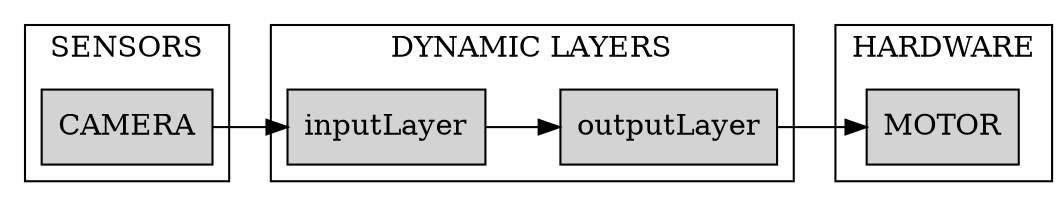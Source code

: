 digraph ANN {
	graph [rankdir=LR]
	node [shape=box]
	subgraph cluster_2 {
		node [style=filled]
		color=black label=SENSORS
		CAMERA
	}
	subgraph cluster_1 {
		node [style=filled]
		color=black label="DYNAMIC LAYERS"
		inputLayer [label=inputLayer]
		inputLayer -> outputLayer
		outputLayer [label=outputLayer]
	}
	subgraph cluster_0 {
		node [style=filled]
		color=black label=HARDWARE
		MOTOR
	}
	outputLayer -> MOTOR
	CAMERA -> inputLayer
}
